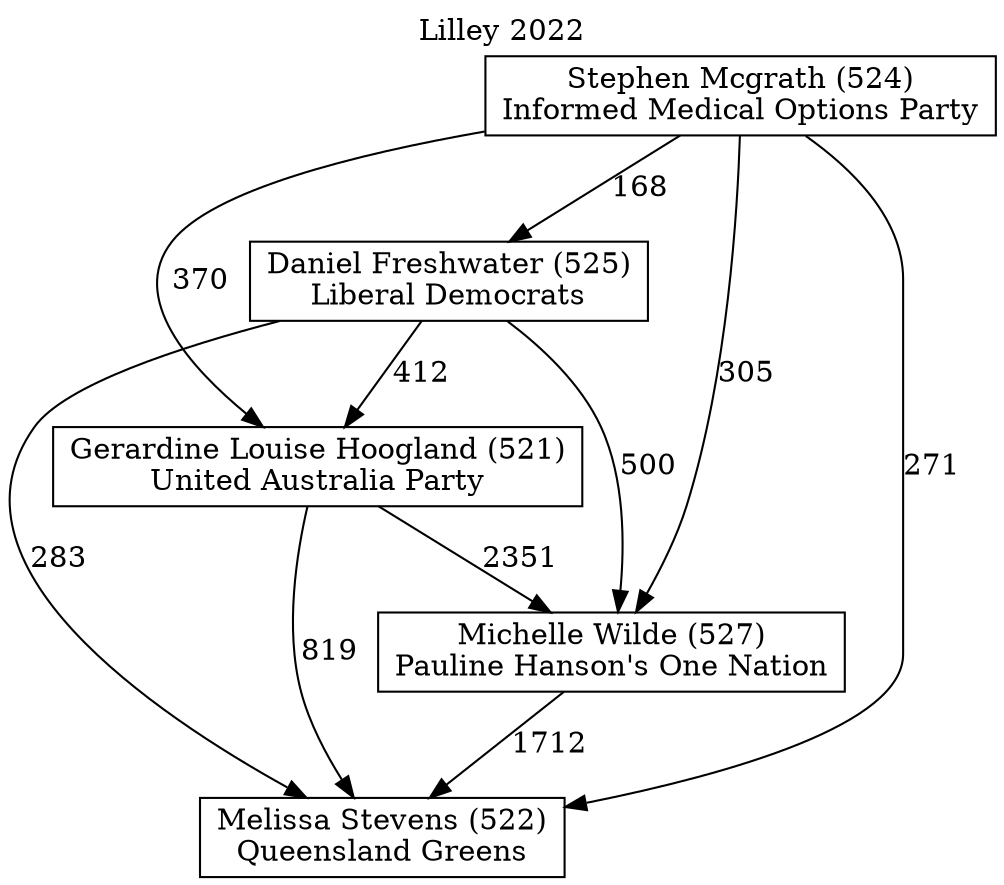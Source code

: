 // House preference flow
digraph "Melissa Stevens (522)_Lilley_2022" {
	graph [label="Lilley 2022" labelloc=t mclimit=10]
	node [shape=box]
	"Daniel Freshwater (525)" [label="Daniel Freshwater (525)
Liberal Democrats"]
	"Michelle Wilde (527)" [label="Michelle Wilde (527)
Pauline Hanson's One Nation"]
	"Gerardine Louise Hoogland (521)" [label="Gerardine Louise Hoogland (521)
United Australia Party"]
	"Stephen Mcgrath (524)" [label="Stephen Mcgrath (524)
Informed Medical Options Party"]
	"Melissa Stevens (522)" [label="Melissa Stevens (522)
Queensland Greens"]
	"Stephen Mcgrath (524)" -> "Gerardine Louise Hoogland (521)" [label=370]
	"Gerardine Louise Hoogland (521)" -> "Melissa Stevens (522)" [label=819]
	"Daniel Freshwater (525)" -> "Michelle Wilde (527)" [label=500]
	"Daniel Freshwater (525)" -> "Melissa Stevens (522)" [label=283]
	"Michelle Wilde (527)" -> "Melissa Stevens (522)" [label=1712]
	"Stephen Mcgrath (524)" -> "Melissa Stevens (522)" [label=271]
	"Stephen Mcgrath (524)" -> "Daniel Freshwater (525)" [label=168]
	"Gerardine Louise Hoogland (521)" -> "Michelle Wilde (527)" [label=2351]
	"Stephen Mcgrath (524)" -> "Michelle Wilde (527)" [label=305]
	"Daniel Freshwater (525)" -> "Gerardine Louise Hoogland (521)" [label=412]
}
